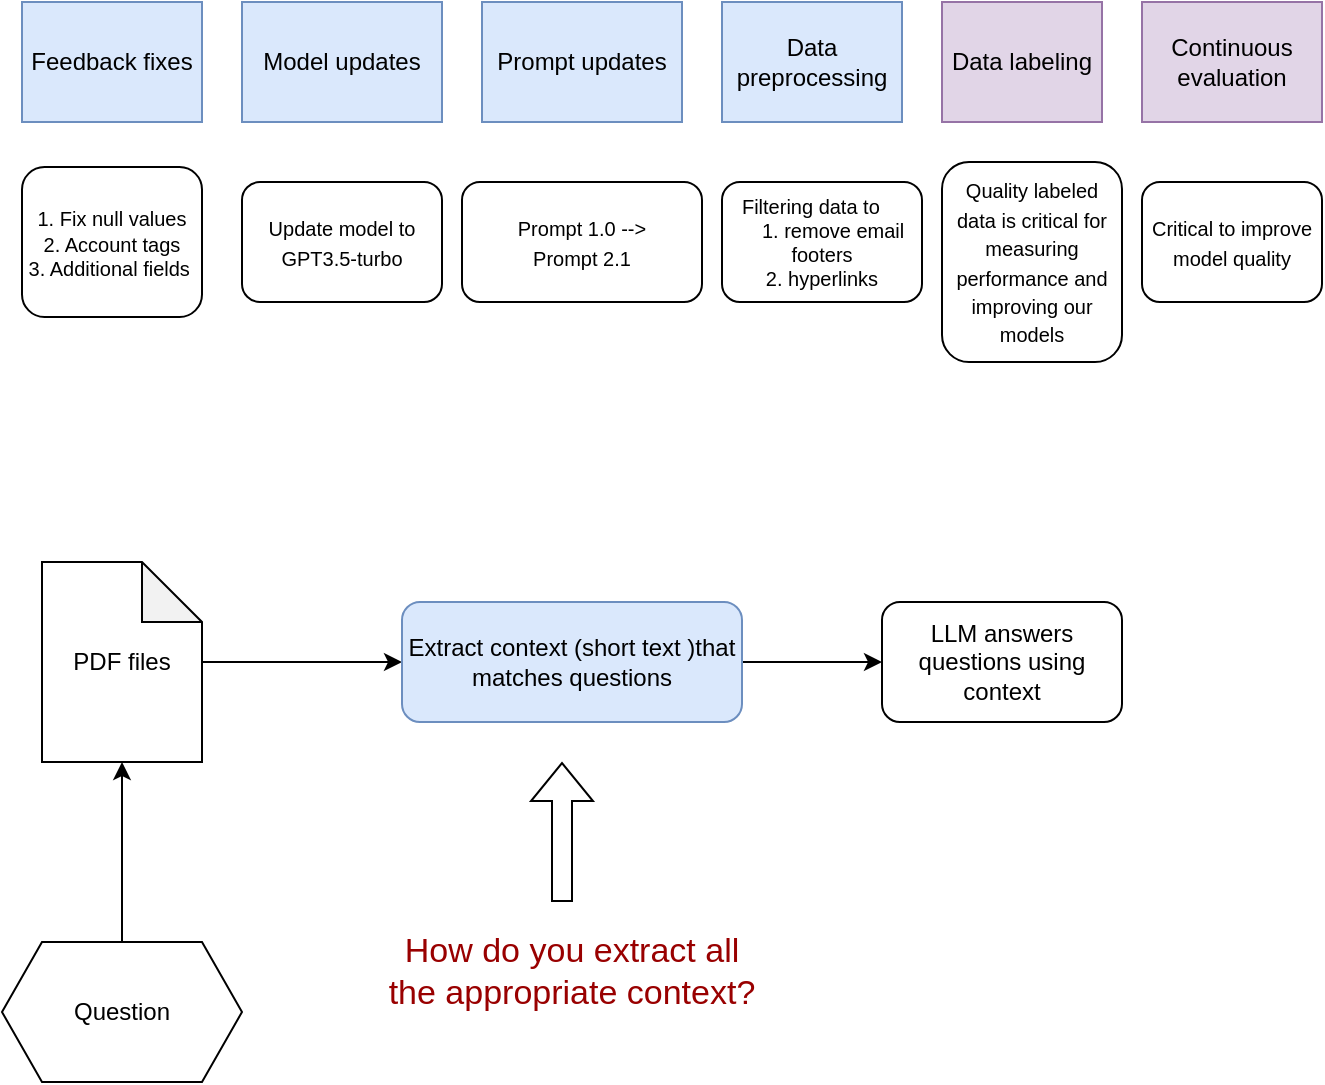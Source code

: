 <mxfile version="22.1.3" type="github">
  <diagram name="Page-1" id="idsUtsZRdNw0L_9zb5hp">
    <mxGraphModel dx="1306" dy="717" grid="1" gridSize="10" guides="1" tooltips="1" connect="1" arrows="1" fold="1" page="1" pageScale="1" pageWidth="850" pageHeight="1100" math="0" shadow="0">
      <root>
        <mxCell id="0" />
        <mxCell id="1" parent="0" />
        <mxCell id="yvxEEcboRI64XdUSQLUt-1" value="Feedback fixes" style="rounded=0;whiteSpace=wrap;html=1;fillColor=#dae8fc;strokeColor=#6c8ebf;" parent="1" vertex="1">
          <mxGeometry x="110" y="220" width="90" height="60" as="geometry" />
        </mxCell>
        <mxCell id="yvxEEcboRI64XdUSQLUt-4" value="Model updates" style="rounded=0;whiteSpace=wrap;html=1;fillColor=#dae8fc;strokeColor=#6c8ebf;" parent="1" vertex="1">
          <mxGeometry x="220" y="220" width="100" height="60" as="geometry" />
        </mxCell>
        <mxCell id="yvxEEcboRI64XdUSQLUt-5" value="Prompt updates" style="rounded=0;whiteSpace=wrap;html=1;fillColor=#dae8fc;strokeColor=#6c8ebf;" parent="1" vertex="1">
          <mxGeometry x="340" y="220" width="100" height="60" as="geometry" />
        </mxCell>
        <mxCell id="yvxEEcboRI64XdUSQLUt-7" value="Data &lt;br&gt;preprocessing" style="rounded=0;whiteSpace=wrap;html=1;fillColor=#dae8fc;strokeColor=#6c8ebf;" parent="1" vertex="1">
          <mxGeometry x="460" y="220" width="90" height="60" as="geometry" />
        </mxCell>
        <mxCell id="yvxEEcboRI64XdUSQLUt-8" value="Data labeling" style="rounded=0;whiteSpace=wrap;html=1;fillColor=#e1d5e7;strokeColor=#9673a6;" parent="1" vertex="1">
          <mxGeometry x="570" y="220" width="80" height="60" as="geometry" />
        </mxCell>
        <mxCell id="yvxEEcboRI64XdUSQLUt-9" value="Continuous evaluation" style="rounded=0;whiteSpace=wrap;html=1;fillColor=#e1d5e7;strokeColor=#9673a6;" parent="1" vertex="1">
          <mxGeometry x="670" y="220" width="90" height="60" as="geometry" />
        </mxCell>
        <mxCell id="yvxEEcboRI64XdUSQLUt-11" value="&lt;div style=&quot;&quot;&gt;&lt;span style=&quot;font-size: 10px; background-color: initial;&quot;&gt;1. Fix null values&lt;/span&gt;&lt;/div&gt;&lt;font style=&quot;font-size: 10px;&quot;&gt;&lt;div style=&quot;&quot;&gt;&lt;span style=&quot;background-color: initial;&quot;&gt;2. Account tags&lt;/span&gt;&lt;/div&gt;&lt;div style=&quot;&quot;&gt;&lt;span style=&quot;background-color: initial;&quot;&gt;3. Additional fields&amp;nbsp;&lt;/span&gt;&lt;/div&gt;&lt;/font&gt;" style="rounded=1;whiteSpace=wrap;html=1;align=center;" parent="1" vertex="1">
          <mxGeometry x="110" y="302.5" width="90" height="75" as="geometry" />
        </mxCell>
        <mxCell id="yvxEEcboRI64XdUSQLUt-13" value="&lt;font style=&quot;font-size: 10px;&quot;&gt;Update model to GPT3.5-turbo&lt;/font&gt;" style="rounded=1;whiteSpace=wrap;html=1;" parent="1" vertex="1">
          <mxGeometry x="220" y="310" width="100" height="60" as="geometry" />
        </mxCell>
        <mxCell id="yvxEEcboRI64XdUSQLUt-14" value="&lt;font style=&quot;font-size: 10px;&quot;&gt;Prompt 1.0 --&amp;gt;&lt;br&gt;Prompt 2.1&lt;/font&gt;" style="rounded=1;whiteSpace=wrap;html=1;align=center;" parent="1" vertex="1">
          <mxGeometry x="330" y="310" width="120" height="60" as="geometry" />
        </mxCell>
        <mxCell id="yvxEEcboRI64XdUSQLUt-15" value="&lt;div style=&quot;font-size: 10px;&quot;&gt;&lt;span style=&quot;background-color: initial;&quot;&gt;&lt;font style=&quot;font-size: 10px;&quot;&gt;Filtering data to&amp;nbsp; &amp;nbsp;&amp;nbsp;&lt;/font&gt;&lt;/span&gt;&lt;/div&gt;&lt;div style=&quot;font-size: 10px;&quot;&gt;&lt;span style=&quot;background-color: initial;&quot;&gt;&lt;font style=&quot;font-size: 10px;&quot;&gt;&amp;nbsp; &amp;nbsp; 1. remove email footers&lt;/font&gt;&lt;/span&gt;&lt;/div&gt;&lt;div style=&quot;font-size: 10px;&quot;&gt;&lt;span style=&quot;background-color: initial;&quot;&gt;&lt;font style=&quot;font-size: 10px;&quot;&gt;2. hyperlinks&lt;/font&gt;&lt;/span&gt;&lt;/div&gt;" style="rounded=1;whiteSpace=wrap;html=1;align=center;" parent="1" vertex="1">
          <mxGeometry x="460" y="310" width="100" height="60" as="geometry" />
        </mxCell>
        <mxCell id="yvxEEcboRI64XdUSQLUt-16" value="&lt;font style=&quot;font-size: 10px;&quot;&gt;Quality labeled data is critical for measuring performance and improving our models&lt;/font&gt;" style="rounded=1;whiteSpace=wrap;html=1;" parent="1" vertex="1">
          <mxGeometry x="570" y="300" width="90" height="100" as="geometry" />
        </mxCell>
        <mxCell id="yvxEEcboRI64XdUSQLUt-17" value="&lt;font style=&quot;font-size: 10px;&quot;&gt;Critical to improve model quality&lt;/font&gt;" style="rounded=1;whiteSpace=wrap;html=1;" parent="1" vertex="1">
          <mxGeometry x="670" y="310" width="90" height="60" as="geometry" />
        </mxCell>
        <mxCell id="dZHzJwfUFwAQFFybLzsB-6" style="edgeStyle=orthogonalEdgeStyle;rounded=0;orthogonalLoop=1;jettySize=auto;html=1;entryX=0;entryY=0.5;entryDx=0;entryDy=0;" edge="1" parent="1" source="dZHzJwfUFwAQFFybLzsB-1" target="dZHzJwfUFwAQFFybLzsB-2">
          <mxGeometry relative="1" as="geometry" />
        </mxCell>
        <mxCell id="dZHzJwfUFwAQFFybLzsB-1" value="PDF files" style="shape=note;whiteSpace=wrap;html=1;backgroundOutline=1;darkOpacity=0.05;" vertex="1" parent="1">
          <mxGeometry x="120" y="500" width="80" height="100" as="geometry" />
        </mxCell>
        <mxCell id="dZHzJwfUFwAQFFybLzsB-7" style="edgeStyle=orthogonalEdgeStyle;rounded=0;orthogonalLoop=1;jettySize=auto;html=1;entryX=0;entryY=0.5;entryDx=0;entryDy=0;" edge="1" parent="1" source="dZHzJwfUFwAQFFybLzsB-2" target="dZHzJwfUFwAQFFybLzsB-4">
          <mxGeometry relative="1" as="geometry" />
        </mxCell>
        <mxCell id="dZHzJwfUFwAQFFybLzsB-2" value="Extract context (short text )that matches questions" style="rounded=1;whiteSpace=wrap;html=1;fillColor=#dae8fc;strokeColor=#6c8ebf;" vertex="1" parent="1">
          <mxGeometry x="300" y="520" width="170" height="60" as="geometry" />
        </mxCell>
        <mxCell id="dZHzJwfUFwAQFFybLzsB-3" value="Question" style="shape=hexagon;perimeter=hexagonPerimeter2;whiteSpace=wrap;html=1;fixedSize=1;" vertex="1" parent="1">
          <mxGeometry x="100" y="690" width="120" height="70" as="geometry" />
        </mxCell>
        <mxCell id="dZHzJwfUFwAQFFybLzsB-4" value="LLM answers questions using context" style="rounded=1;whiteSpace=wrap;html=1;" vertex="1" parent="1">
          <mxGeometry x="540" y="520" width="120" height="60" as="geometry" />
        </mxCell>
        <mxCell id="dZHzJwfUFwAQFFybLzsB-5" style="edgeStyle=orthogonalEdgeStyle;rounded=0;orthogonalLoop=1;jettySize=auto;html=1;entryX=0.5;entryY=1;entryDx=0;entryDy=0;entryPerimeter=0;" edge="1" parent="1" source="dZHzJwfUFwAQFFybLzsB-3" target="dZHzJwfUFwAQFFybLzsB-1">
          <mxGeometry relative="1" as="geometry" />
        </mxCell>
        <mxCell id="dZHzJwfUFwAQFFybLzsB-9" value="&lt;font color=&quot;#990000&quot; style=&quot;font-size: 17px;&quot;&gt;How do you extract all the appropriate context?&lt;/font&gt;" style="text;html=1;strokeColor=none;fillColor=none;align=center;verticalAlign=middle;whiteSpace=wrap;rounded=0;" vertex="1" parent="1">
          <mxGeometry x="290" y="690" width="190" height="30" as="geometry" />
        </mxCell>
        <mxCell id="dZHzJwfUFwAQFFybLzsB-10" value="" style="shape=flexArrow;endArrow=classic;html=1;rounded=0;" edge="1" parent="1">
          <mxGeometry width="50" height="50" relative="1" as="geometry">
            <mxPoint x="380" y="670" as="sourcePoint" />
            <mxPoint x="380" y="600" as="targetPoint" />
          </mxGeometry>
        </mxCell>
      </root>
    </mxGraphModel>
  </diagram>
</mxfile>

